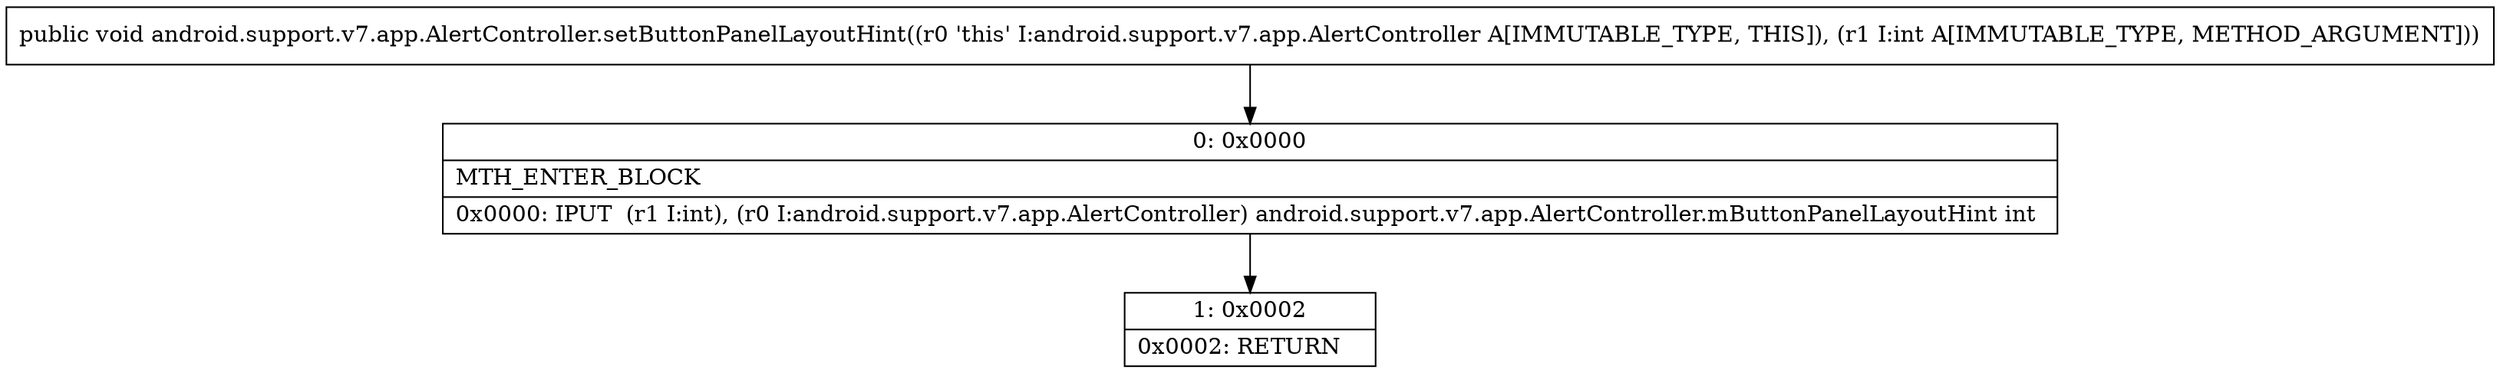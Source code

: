 digraph "CFG forandroid.support.v7.app.AlertController.setButtonPanelLayoutHint(I)V" {
Node_0 [shape=record,label="{0\:\ 0x0000|MTH_ENTER_BLOCK\l|0x0000: IPUT  (r1 I:int), (r0 I:android.support.v7.app.AlertController) android.support.v7.app.AlertController.mButtonPanelLayoutHint int \l}"];
Node_1 [shape=record,label="{1\:\ 0x0002|0x0002: RETURN   \l}"];
MethodNode[shape=record,label="{public void android.support.v7.app.AlertController.setButtonPanelLayoutHint((r0 'this' I:android.support.v7.app.AlertController A[IMMUTABLE_TYPE, THIS]), (r1 I:int A[IMMUTABLE_TYPE, METHOD_ARGUMENT])) }"];
MethodNode -> Node_0;
Node_0 -> Node_1;
}

